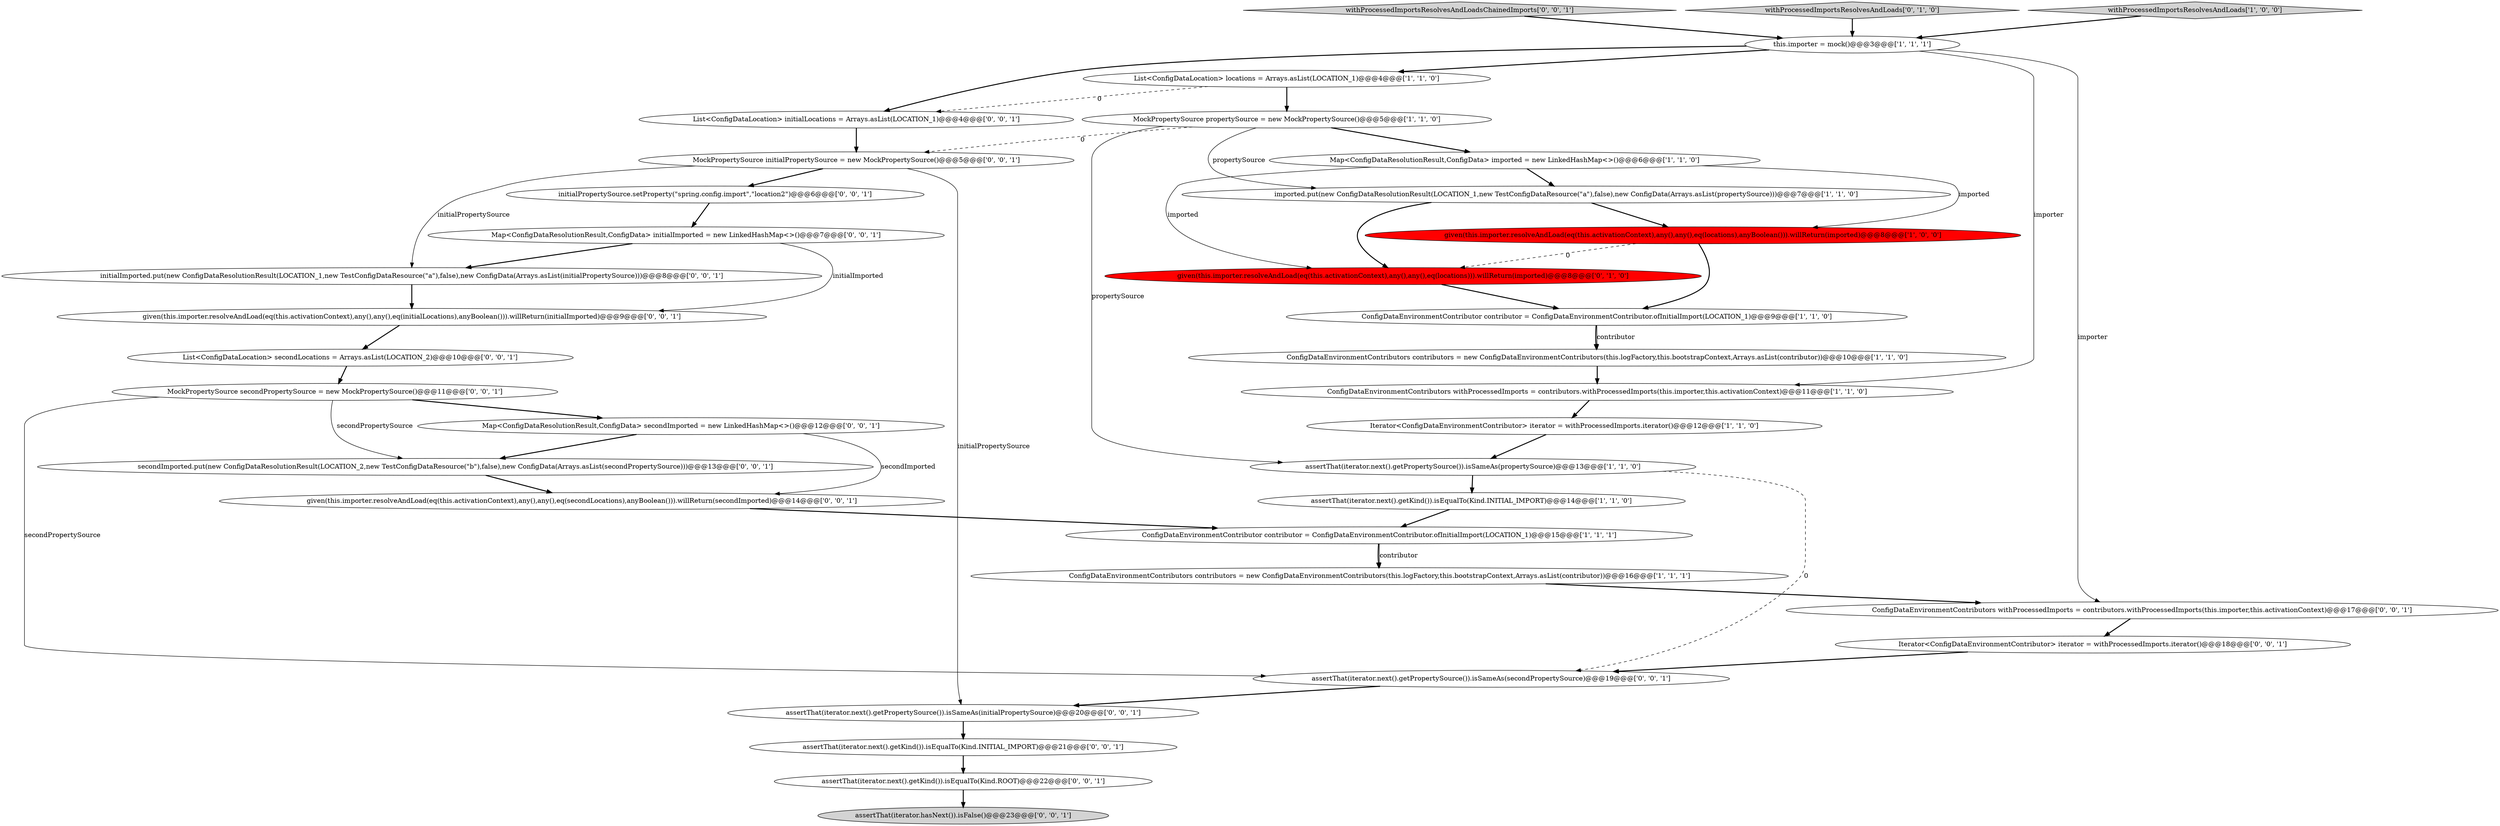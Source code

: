 digraph {
4 [style = filled, label = "given(this.importer.resolveAndLoad(eq(this.activationContext),any(),any(),eq(locations),anyBoolean())).willReturn(imported)@@@8@@@['1', '0', '0']", fillcolor = red, shape = ellipse image = "AAA1AAABBB1BBB"];
2 [style = filled, label = "ConfigDataEnvironmentContributor contributor = ConfigDataEnvironmentContributor.ofInitialImport(LOCATION_1)@@@15@@@['1', '1', '1']", fillcolor = white, shape = ellipse image = "AAA0AAABBB1BBB"];
28 [style = filled, label = "List<ConfigDataLocation> initialLocations = Arrays.asList(LOCATION_1)@@@4@@@['0', '0', '1']", fillcolor = white, shape = ellipse image = "AAA0AAABBB3BBB"];
26 [style = filled, label = "assertThat(iterator.next().getKind()).isEqualTo(Kind.ROOT)@@@22@@@['0', '0', '1']", fillcolor = white, shape = ellipse image = "AAA0AAABBB3BBB"];
14 [style = filled, label = "ConfigDataEnvironmentContributors contributors = new ConfigDataEnvironmentContributors(this.logFactory,this.bootstrapContext,Arrays.asList(contributor))@@@16@@@['1', '1', '1']", fillcolor = white, shape = ellipse image = "AAA0AAABBB1BBB"];
21 [style = filled, label = "assertThat(iterator.hasNext()).isFalse()@@@23@@@['0', '0', '1']", fillcolor = lightgray, shape = ellipse image = "AAA0AAABBB3BBB"];
9 [style = filled, label = "Map<ConfigDataResolutionResult,ConfigData> imported = new LinkedHashMap<>()@@@6@@@['1', '1', '0']", fillcolor = white, shape = ellipse image = "AAA0AAABBB1BBB"];
11 [style = filled, label = "assertThat(iterator.next().getPropertySource()).isSameAs(propertySource)@@@13@@@['1', '1', '0']", fillcolor = white, shape = ellipse image = "AAA0AAABBB1BBB"];
7 [style = filled, label = "List<ConfigDataLocation> locations = Arrays.asList(LOCATION_1)@@@4@@@['1', '1', '0']", fillcolor = white, shape = ellipse image = "AAA0AAABBB1BBB"];
6 [style = filled, label = "ConfigDataEnvironmentContributor contributor = ConfigDataEnvironmentContributor.ofInitialImport(LOCATION_1)@@@9@@@['1', '1', '0']", fillcolor = white, shape = ellipse image = "AAA0AAABBB1BBB"];
20 [style = filled, label = "List<ConfigDataLocation> secondLocations = Arrays.asList(LOCATION_2)@@@10@@@['0', '0', '1']", fillcolor = white, shape = ellipse image = "AAA0AAABBB3BBB"];
30 [style = filled, label = "MockPropertySource initialPropertySource = new MockPropertySource()@@@5@@@['0', '0', '1']", fillcolor = white, shape = ellipse image = "AAA0AAABBB3BBB"];
3 [style = filled, label = "MockPropertySource propertySource = new MockPropertySource()@@@5@@@['1', '1', '0']", fillcolor = white, shape = ellipse image = "AAA0AAABBB1BBB"];
8 [style = filled, label = "assertThat(iterator.next().getKind()).isEqualTo(Kind.INITIAL_IMPORT)@@@14@@@['1', '1', '0']", fillcolor = white, shape = ellipse image = "AAA0AAABBB1BBB"];
23 [style = filled, label = "Map<ConfigDataResolutionResult,ConfigData> initialImported = new LinkedHashMap<>()@@@7@@@['0', '0', '1']", fillcolor = white, shape = ellipse image = "AAA0AAABBB3BBB"];
10 [style = filled, label = "imported.put(new ConfigDataResolutionResult(LOCATION_1,new TestConfigDataResource(\"a\"),false),new ConfigData(Arrays.asList(propertySource)))@@@7@@@['1', '1', '0']", fillcolor = white, shape = ellipse image = "AAA0AAABBB1BBB"];
17 [style = filled, label = "withProcessedImportsResolvesAndLoadsChainedImports['0', '0', '1']", fillcolor = lightgray, shape = diamond image = "AAA0AAABBB3BBB"];
34 [style = filled, label = "given(this.importer.resolveAndLoad(eq(this.activationContext),any(),any(),eq(secondLocations),anyBoolean())).willReturn(secondImported)@@@14@@@['0', '0', '1']", fillcolor = white, shape = ellipse image = "AAA0AAABBB3BBB"];
1 [style = filled, label = "this.importer = mock()@@@3@@@['1', '1', '1']", fillcolor = white, shape = ellipse image = "AAA0AAABBB1BBB"];
32 [style = filled, label = "MockPropertySource secondPropertySource = new MockPropertySource()@@@11@@@['0', '0', '1']", fillcolor = white, shape = ellipse image = "AAA0AAABBB3BBB"];
27 [style = filled, label = "Map<ConfigDataResolutionResult,ConfigData> secondImported = new LinkedHashMap<>()@@@12@@@['0', '0', '1']", fillcolor = white, shape = ellipse image = "AAA0AAABBB3BBB"];
19 [style = filled, label = "initialPropertySource.setProperty(\"spring.config.import\",\"location2\")@@@6@@@['0', '0', '1']", fillcolor = white, shape = ellipse image = "AAA0AAABBB3BBB"];
16 [style = filled, label = "given(this.importer.resolveAndLoad(eq(this.activationContext),any(),any(),eq(locations))).willReturn(imported)@@@8@@@['0', '1', '0']", fillcolor = red, shape = ellipse image = "AAA1AAABBB2BBB"];
22 [style = filled, label = "Iterator<ConfigDataEnvironmentContributor> iterator = withProcessedImports.iterator()@@@18@@@['0', '0', '1']", fillcolor = white, shape = ellipse image = "AAA0AAABBB3BBB"];
33 [style = filled, label = "assertThat(iterator.next().getPropertySource()).isSameAs(initialPropertySource)@@@20@@@['0', '0', '1']", fillcolor = white, shape = ellipse image = "AAA0AAABBB3BBB"];
29 [style = filled, label = "assertThat(iterator.next().getPropertySource()).isSameAs(secondPropertySource)@@@19@@@['0', '0', '1']", fillcolor = white, shape = ellipse image = "AAA0AAABBB3BBB"];
25 [style = filled, label = "secondImported.put(new ConfigDataResolutionResult(LOCATION_2,new TestConfigDataResource(\"b\"),false),new ConfigData(Arrays.asList(secondPropertySource)))@@@13@@@['0', '0', '1']", fillcolor = white, shape = ellipse image = "AAA0AAABBB3BBB"];
0 [style = filled, label = "Iterator<ConfigDataEnvironmentContributor> iterator = withProcessedImports.iterator()@@@12@@@['1', '1', '0']", fillcolor = white, shape = ellipse image = "AAA0AAABBB1BBB"];
35 [style = filled, label = "given(this.importer.resolveAndLoad(eq(this.activationContext),any(),any(),eq(initialLocations),anyBoolean())).willReturn(initialImported)@@@9@@@['0', '0', '1']", fillcolor = white, shape = ellipse image = "AAA0AAABBB3BBB"];
18 [style = filled, label = "initialImported.put(new ConfigDataResolutionResult(LOCATION_1,new TestConfigDataResource(\"a\"),false),new ConfigData(Arrays.asList(initialPropertySource)))@@@8@@@['0', '0', '1']", fillcolor = white, shape = ellipse image = "AAA0AAABBB3BBB"];
15 [style = filled, label = "withProcessedImportsResolvesAndLoads['0', '1', '0']", fillcolor = lightgray, shape = diamond image = "AAA0AAABBB2BBB"];
5 [style = filled, label = "withProcessedImportsResolvesAndLoads['1', '0', '0']", fillcolor = lightgray, shape = diamond image = "AAA0AAABBB1BBB"];
12 [style = filled, label = "ConfigDataEnvironmentContributors withProcessedImports = contributors.withProcessedImports(this.importer,this.activationContext)@@@11@@@['1', '1', '0']", fillcolor = white, shape = ellipse image = "AAA0AAABBB1BBB"];
31 [style = filled, label = "ConfigDataEnvironmentContributors withProcessedImports = contributors.withProcessedImports(this.importer,this.activationContext)@@@17@@@['0', '0', '1']", fillcolor = white, shape = ellipse image = "AAA0AAABBB3BBB"];
24 [style = filled, label = "assertThat(iterator.next().getKind()).isEqualTo(Kind.INITIAL_IMPORT)@@@21@@@['0', '0', '1']", fillcolor = white, shape = ellipse image = "AAA0AAABBB3BBB"];
13 [style = filled, label = "ConfigDataEnvironmentContributors contributors = new ConfigDataEnvironmentContributors(this.logFactory,this.bootstrapContext,Arrays.asList(contributor))@@@10@@@['1', '1', '0']", fillcolor = white, shape = ellipse image = "AAA0AAABBB1BBB"];
2->14 [style = solid, label="contributor"];
3->30 [style = dashed, label="0"];
31->22 [style = bold, label=""];
4->16 [style = dashed, label="0"];
17->1 [style = bold, label=""];
25->34 [style = bold, label=""];
28->30 [style = bold, label=""];
4->6 [style = bold, label=""];
35->20 [style = bold, label=""];
3->10 [style = solid, label="propertySource"];
16->6 [style = bold, label=""];
22->29 [style = bold, label=""];
11->29 [style = dashed, label="0"];
20->32 [style = bold, label=""];
0->11 [style = bold, label=""];
32->27 [style = bold, label=""];
32->29 [style = solid, label="secondPropertySource"];
3->11 [style = solid, label="propertySource"];
9->10 [style = bold, label=""];
32->25 [style = solid, label="secondPropertySource"];
27->34 [style = solid, label="secondImported"];
12->0 [style = bold, label=""];
1->7 [style = bold, label=""];
30->18 [style = solid, label="initialPropertySource"];
23->35 [style = solid, label="initialImported"];
7->3 [style = bold, label=""];
26->21 [style = bold, label=""];
1->31 [style = solid, label="importer"];
3->9 [style = bold, label=""];
5->1 [style = bold, label=""];
30->19 [style = bold, label=""];
1->28 [style = bold, label=""];
24->26 [style = bold, label=""];
29->33 [style = bold, label=""];
9->4 [style = solid, label="imported"];
13->12 [style = bold, label=""];
9->16 [style = solid, label="imported"];
10->16 [style = bold, label=""];
8->2 [style = bold, label=""];
34->2 [style = bold, label=""];
7->28 [style = dashed, label="0"];
33->24 [style = bold, label=""];
19->23 [style = bold, label=""];
6->13 [style = bold, label=""];
2->14 [style = bold, label=""];
14->31 [style = bold, label=""];
10->4 [style = bold, label=""];
18->35 [style = bold, label=""];
11->8 [style = bold, label=""];
30->33 [style = solid, label="initialPropertySource"];
1->12 [style = solid, label="importer"];
27->25 [style = bold, label=""];
23->18 [style = bold, label=""];
6->13 [style = solid, label="contributor"];
15->1 [style = bold, label=""];
}
